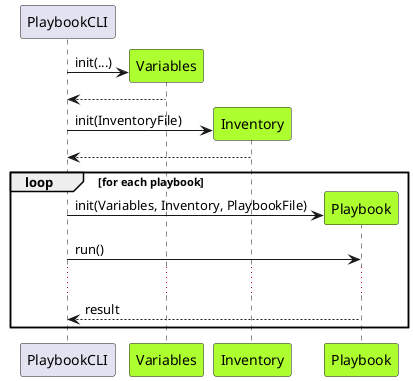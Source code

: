 @startuml

participant PlaybookCLI
participant Variables #GreenYellow
participant Inventory #GreenYellow
participant Playbook #GreenYellow

create Variables
PlaybookCLI -> Variables: init(...)
Variables --> PlaybookCLI
create Inventory
PlaybookCLI -> Inventory: init(InventoryFile)
Inventory --> PlaybookCLI
loop for each playbook

create Playbook
PlaybookCLI -> Playbook: init(Variables, Inventory, PlaybookFile)
PlaybookCLI -> Playbook: run()

...
Playbook --> PlaybookCLI: result

end


@enduml

